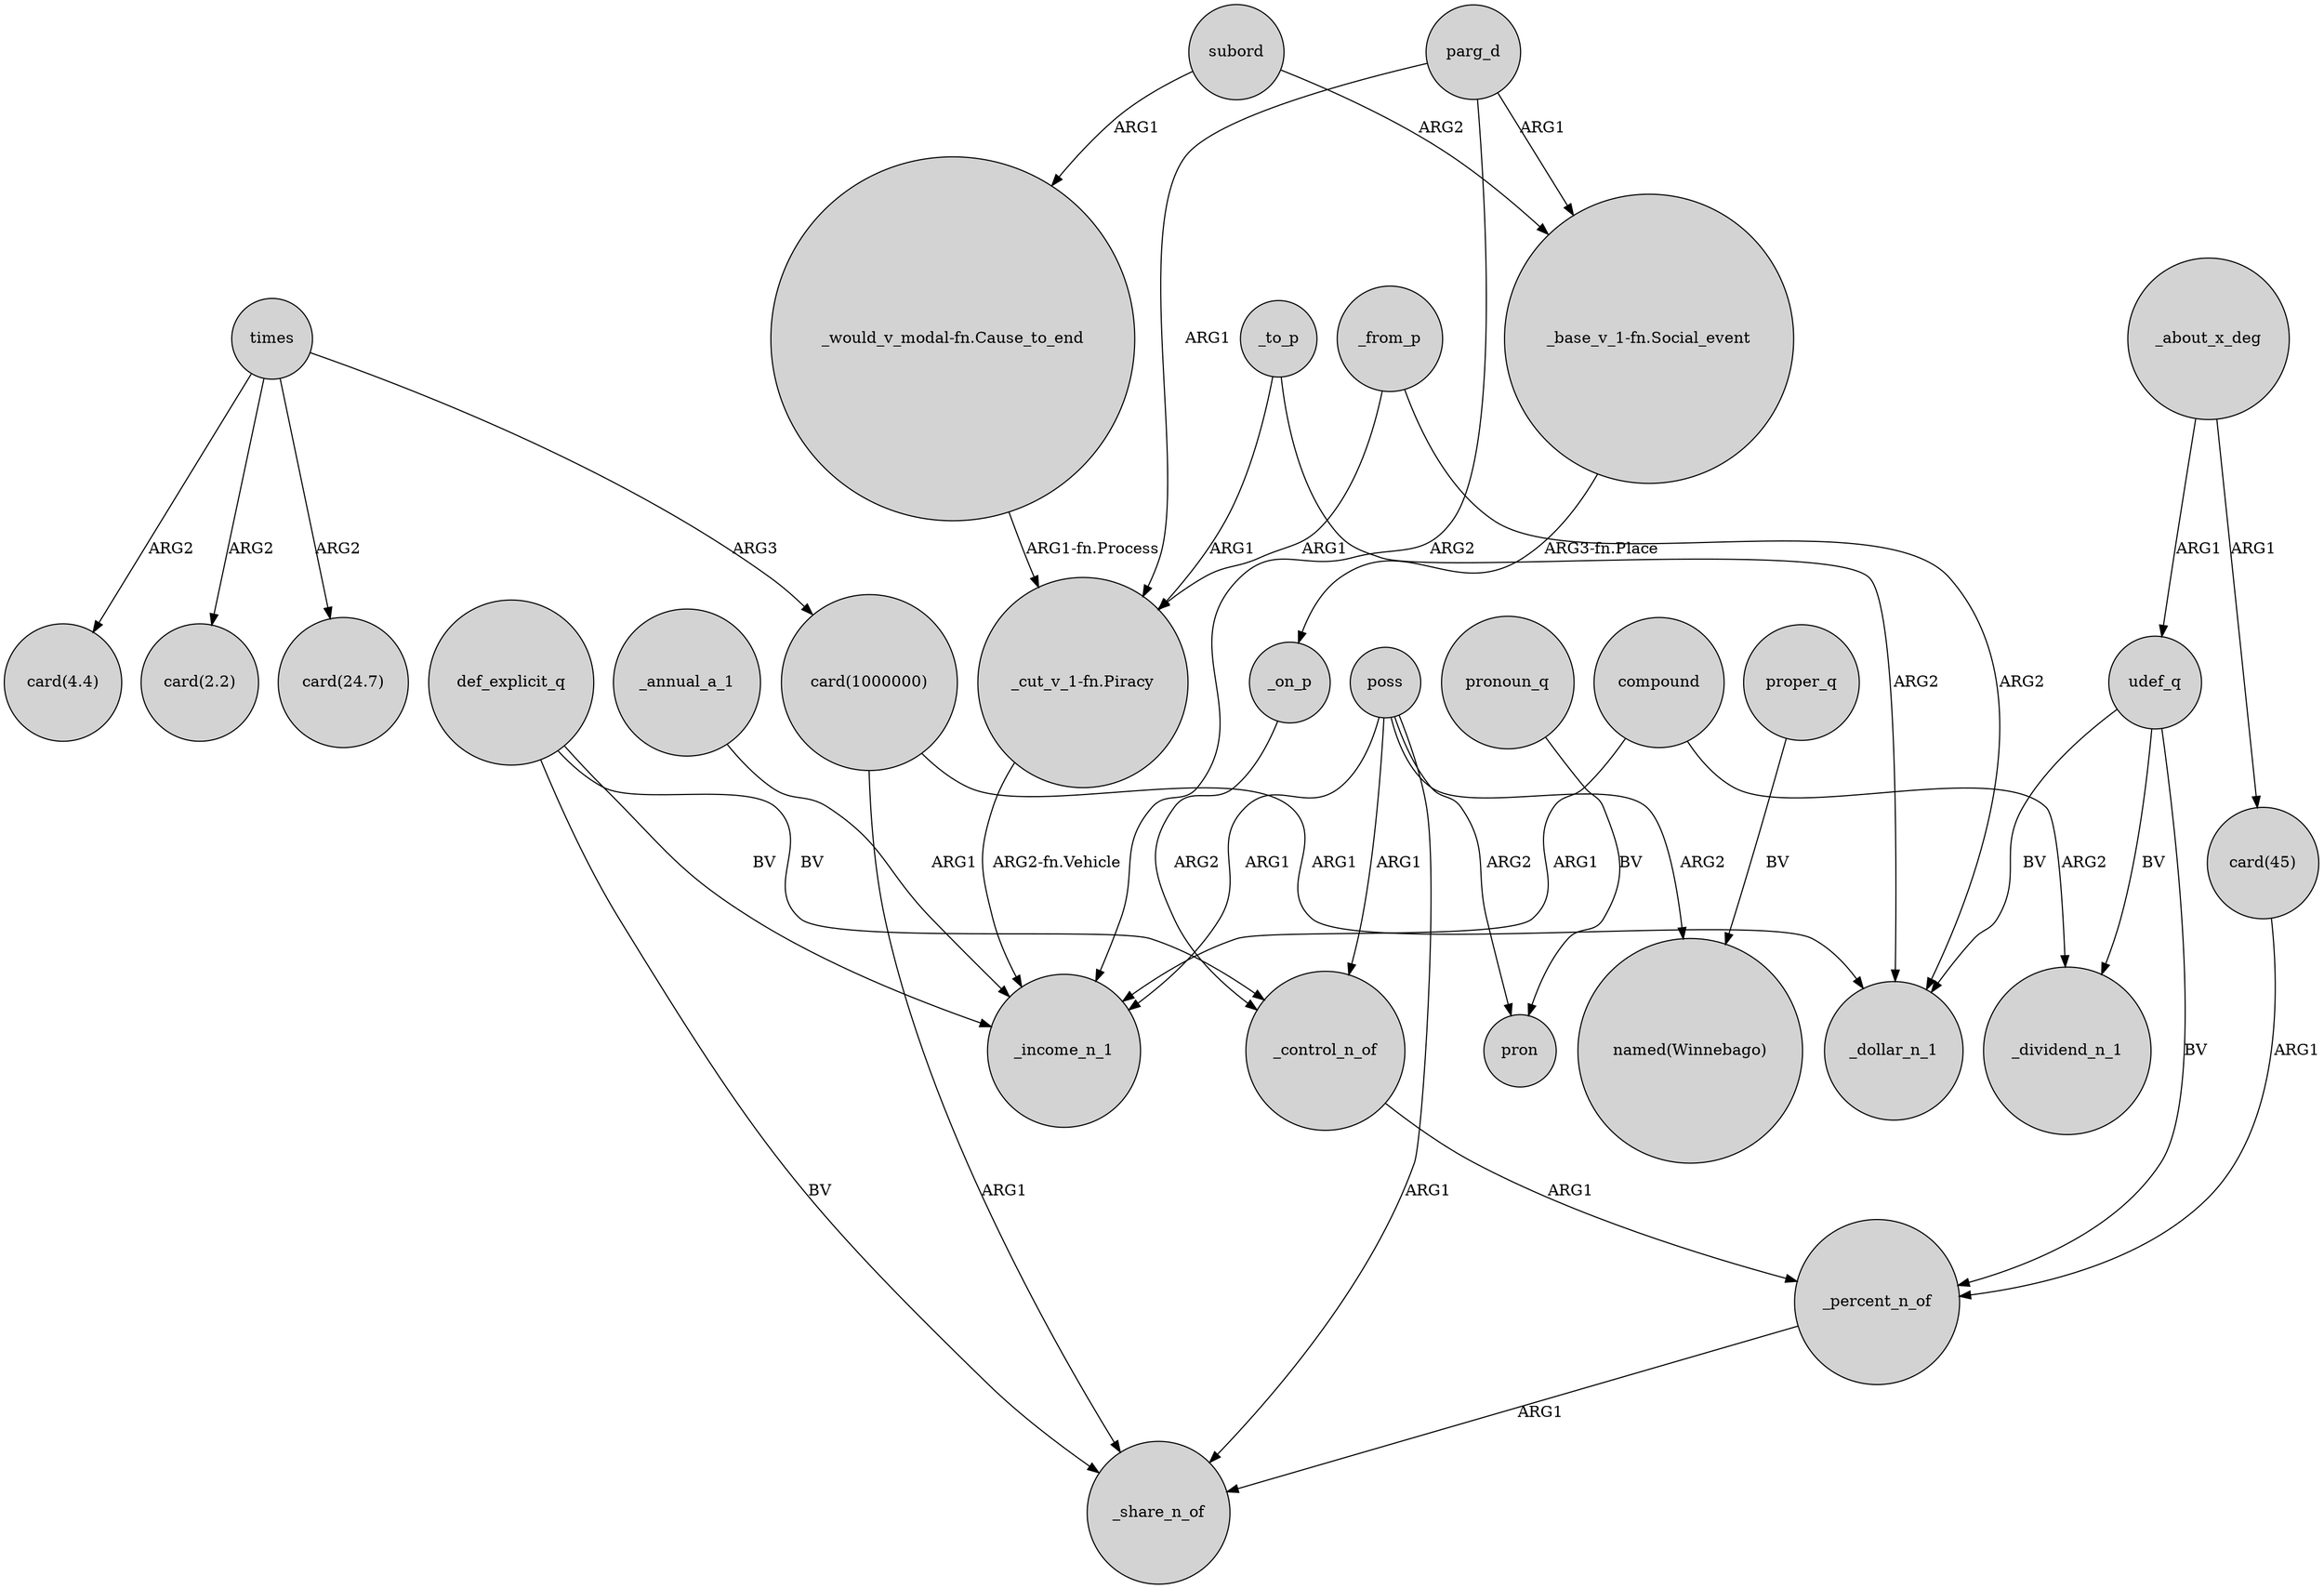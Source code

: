 digraph {
	node [shape=circle style=filled]
	times -> "card(24.7)" [label=ARG2]
	"_base_v_1-fn.Social_event" -> _on_p [label="ARG3-fn.Place"]
	udef_q -> _dividend_n_1 [label=BV]
	def_explicit_q -> _control_n_of [label=BV]
	subord -> "_base_v_1-fn.Social_event" [label=ARG2]
	_annual_a_1 -> _income_n_1 [label=ARG1]
	"card(45)" -> _percent_n_of [label=ARG1]
	def_explicit_q -> _share_n_of [label=BV]
	times -> "card(1000000)" [label=ARG3]
	poss -> _control_n_of [label=ARG1]
	_to_p -> _dollar_n_1 [label=ARG2]
	"_cut_v_1-fn.Piracy" -> _income_n_1 [label="ARG2-fn.Vehicle"]
	proper_q -> "named(Winnebago)" [label=BV]
	_percent_n_of -> _share_n_of [label=ARG1]
	_on_p -> _control_n_of [label=ARG2]
	_about_x_deg -> udef_q [label=ARG1]
	pronoun_q -> pron [label=BV]
	poss -> pron [label=ARG2]
	def_explicit_q -> _income_n_1 [label=BV]
	compound -> _income_n_1 [label=ARG1]
	udef_q -> _percent_n_of [label=BV]
	poss -> _share_n_of [label=ARG1]
	poss -> _income_n_1 [label=ARG1]
	parg_d -> _income_n_1 [label=ARG2]
	times -> "card(4.4)" [label=ARG2]
	udef_q -> _dollar_n_1 [label=BV]
	_control_n_of -> _percent_n_of [label=ARG1]
	"card(1000000)" -> _dollar_n_1 [label=ARG1]
	times -> "card(2.2)" [label=ARG2]
	_about_x_deg -> "card(45)" [label=ARG1]
	parg_d -> "_cut_v_1-fn.Piracy" [label=ARG1]
	_from_p -> "_cut_v_1-fn.Piracy" [label=ARG1]
	"card(1000000)" -> _share_n_of [label=ARG1]
	parg_d -> "_base_v_1-fn.Social_event" [label=ARG1]
	subord -> "_would_v_modal-fn.Cause_to_end" [label=ARG1]
	"_would_v_modal-fn.Cause_to_end" -> "_cut_v_1-fn.Piracy" [label="ARG1-fn.Process"]
	poss -> "named(Winnebago)" [label=ARG2]
	_to_p -> "_cut_v_1-fn.Piracy" [label=ARG1]
	_from_p -> _dollar_n_1 [label=ARG2]
	compound -> _dividend_n_1 [label=ARG2]
}
